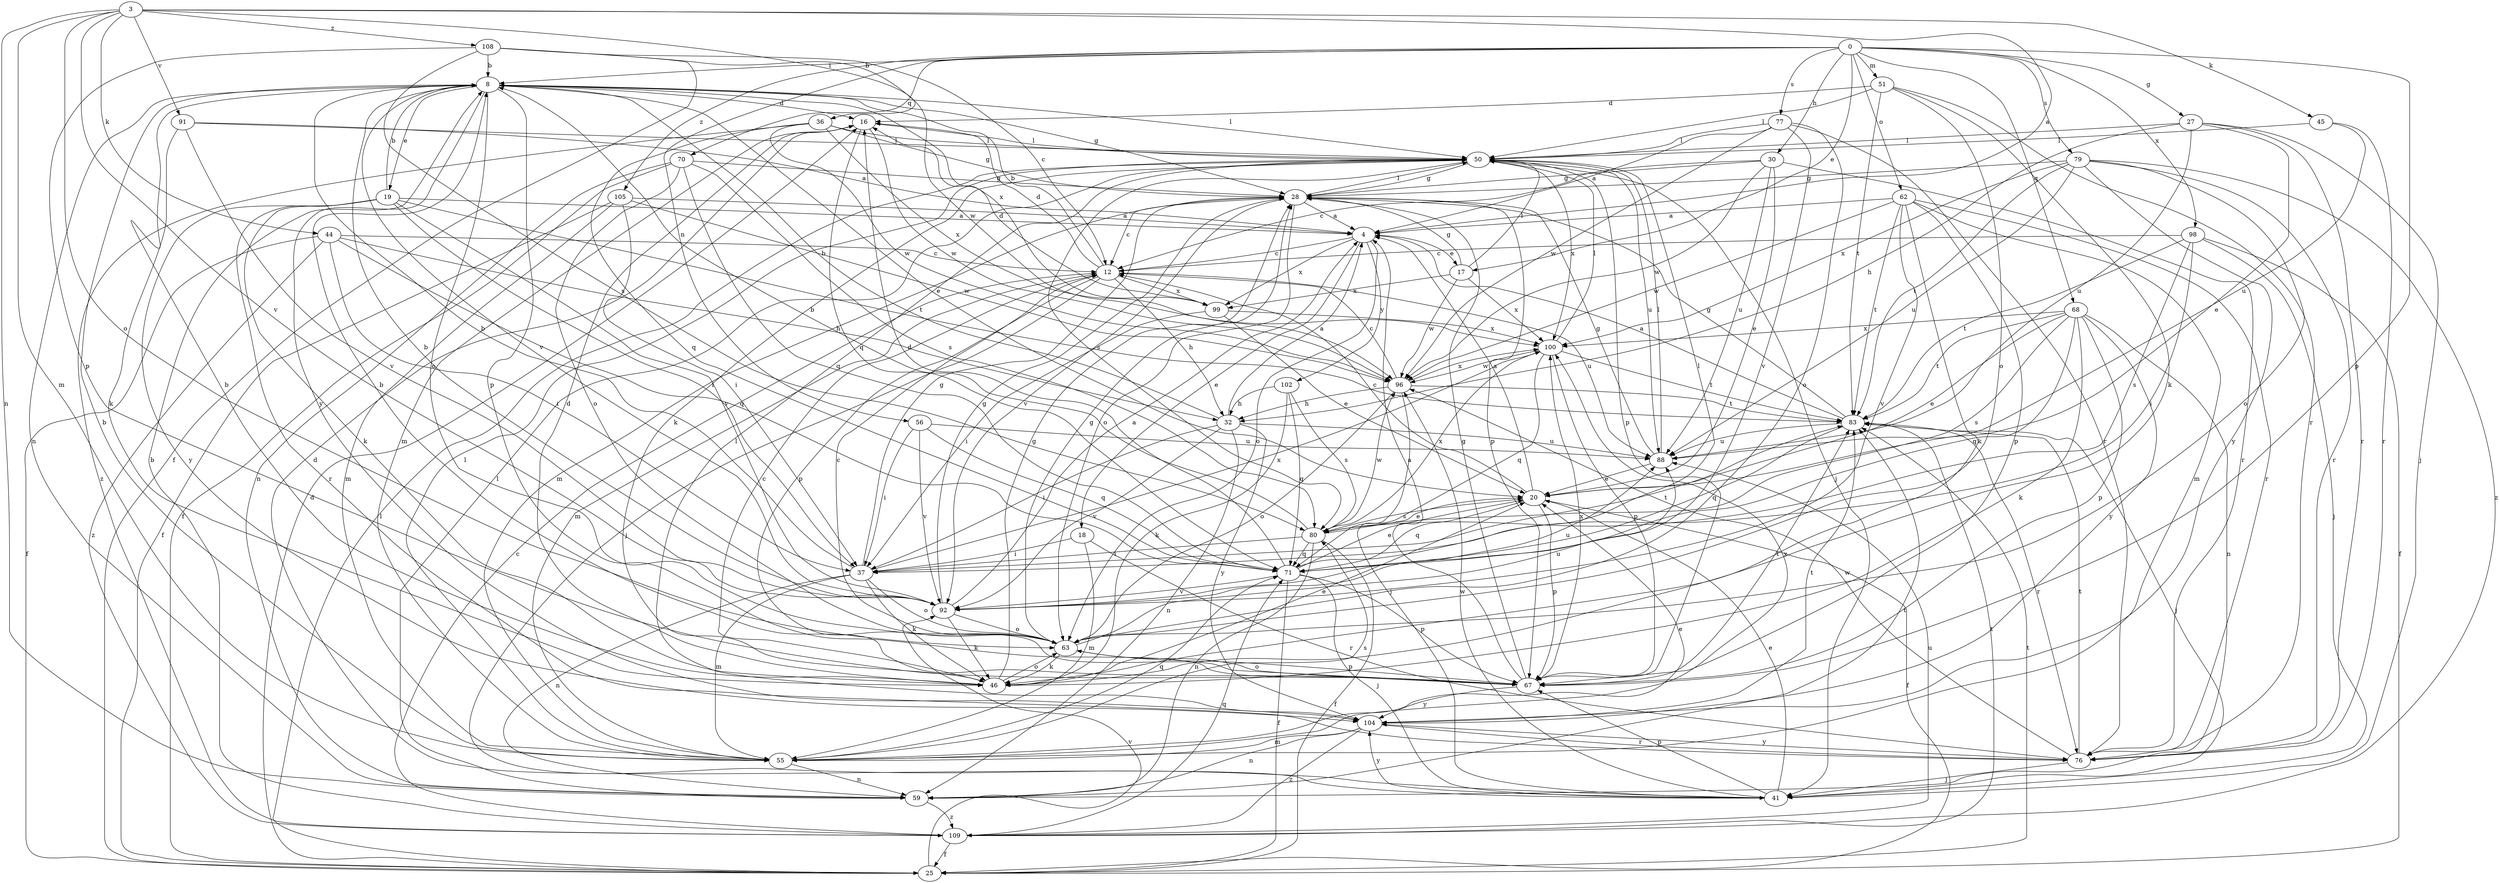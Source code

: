 strict digraph  {
0;
3;
4;
8;
12;
16;
17;
18;
19;
20;
25;
27;
28;
30;
32;
36;
37;
41;
44;
45;
46;
50;
51;
55;
56;
59;
62;
63;
67;
68;
70;
71;
76;
77;
79;
80;
83;
88;
91;
92;
96;
98;
99;
100;
102;
104;
105;
108;
109;
0 -> 8  [label=b];
0 -> 17  [label=e];
0 -> 27  [label=g];
0 -> 30  [label=h];
0 -> 51  [label=m];
0 -> 56  [label=n];
0 -> 62  [label=o];
0 -> 67  [label=p];
0 -> 68  [label=q];
0 -> 70  [label=q];
0 -> 77  [label=s];
0 -> 79  [label=s];
0 -> 98  [label=x];
0 -> 105  [label=z];
3 -> 4  [label=a];
3 -> 36  [label=i];
3 -> 44  [label=k];
3 -> 45  [label=k];
3 -> 55  [label=m];
3 -> 59  [label=n];
3 -> 63  [label=o];
3 -> 91  [label=v];
3 -> 92  [label=v];
3 -> 108  [label=z];
4 -> 12  [label=c];
4 -> 17  [label=e];
4 -> 18  [label=e];
4 -> 63  [label=o];
4 -> 99  [label=x];
4 -> 102  [label=y];
8 -> 16  [label=d];
8 -> 19  [label=e];
8 -> 20  [label=e];
8 -> 28  [label=g];
8 -> 50  [label=l];
8 -> 59  [label=n];
8 -> 63  [label=o];
8 -> 67  [label=p];
8 -> 92  [label=v];
8 -> 99  [label=x];
8 -> 104  [label=y];
12 -> 8  [label=b];
12 -> 16  [label=d];
12 -> 32  [label=h];
12 -> 41  [label=j];
12 -> 55  [label=m];
12 -> 67  [label=p];
12 -> 88  [label=u];
12 -> 99  [label=x];
16 -> 50  [label=l];
16 -> 55  [label=m];
16 -> 71  [label=q];
16 -> 96  [label=w];
17 -> 28  [label=g];
17 -> 50  [label=l];
17 -> 96  [label=w];
17 -> 99  [label=x];
17 -> 100  [label=x];
18 -> 37  [label=i];
18 -> 55  [label=m];
18 -> 76  [label=r];
19 -> 4  [label=a];
19 -> 8  [label=b];
19 -> 37  [label=i];
19 -> 46  [label=k];
19 -> 76  [label=r];
19 -> 83  [label=t];
19 -> 92  [label=v];
19 -> 104  [label=y];
20 -> 4  [label=a];
20 -> 12  [label=c];
20 -> 25  [label=f];
20 -> 67  [label=p];
20 -> 71  [label=q];
20 -> 80  [label=s];
25 -> 16  [label=d];
25 -> 50  [label=l];
25 -> 83  [label=t];
25 -> 92  [label=v];
27 -> 20  [label=e];
27 -> 32  [label=h];
27 -> 41  [label=j];
27 -> 50  [label=l];
27 -> 76  [label=r];
27 -> 88  [label=u];
28 -> 4  [label=a];
28 -> 12  [label=c];
28 -> 50  [label=l];
28 -> 55  [label=m];
28 -> 63  [label=o];
28 -> 67  [label=p];
28 -> 92  [label=v];
30 -> 12  [label=c];
30 -> 20  [label=e];
30 -> 28  [label=g];
30 -> 76  [label=r];
30 -> 88  [label=u];
30 -> 96  [label=w];
32 -> 4  [label=a];
32 -> 8  [label=b];
32 -> 37  [label=i];
32 -> 59  [label=n];
32 -> 88  [label=u];
32 -> 92  [label=v];
32 -> 104  [label=y];
36 -> 28  [label=g];
36 -> 50  [label=l];
36 -> 71  [label=q];
36 -> 96  [label=w];
36 -> 100  [label=x];
36 -> 109  [label=z];
37 -> 8  [label=b];
37 -> 28  [label=g];
37 -> 46  [label=k];
37 -> 55  [label=m];
37 -> 59  [label=n];
37 -> 63  [label=o];
37 -> 83  [label=t];
37 -> 100  [label=x];
41 -> 16  [label=d];
41 -> 20  [label=e];
41 -> 67  [label=p];
41 -> 96  [label=w];
41 -> 104  [label=y];
44 -> 12  [label=c];
44 -> 25  [label=f];
44 -> 32  [label=h];
44 -> 37  [label=i];
44 -> 71  [label=q];
44 -> 109  [label=z];
45 -> 50  [label=l];
45 -> 76  [label=r];
45 -> 88  [label=u];
46 -> 8  [label=b];
46 -> 12  [label=c];
46 -> 16  [label=d];
46 -> 20  [label=e];
46 -> 28  [label=g];
46 -> 63  [label=o];
50 -> 28  [label=g];
50 -> 41  [label=j];
50 -> 46  [label=k];
50 -> 67  [label=p];
50 -> 80  [label=s];
50 -> 88  [label=u];
50 -> 100  [label=x];
51 -> 16  [label=d];
51 -> 46  [label=k];
51 -> 50  [label=l];
51 -> 63  [label=o];
51 -> 76  [label=r];
51 -> 83  [label=t];
55 -> 8  [label=b];
55 -> 20  [label=e];
55 -> 50  [label=l];
55 -> 59  [label=n];
55 -> 71  [label=q];
55 -> 80  [label=s];
55 -> 100  [label=x];
56 -> 37  [label=i];
56 -> 71  [label=q];
56 -> 88  [label=u];
56 -> 92  [label=v];
59 -> 50  [label=l];
59 -> 83  [label=t];
59 -> 109  [label=z];
62 -> 4  [label=a];
62 -> 46  [label=k];
62 -> 55  [label=m];
62 -> 67  [label=p];
62 -> 76  [label=r];
62 -> 83  [label=t];
62 -> 92  [label=v];
62 -> 96  [label=w];
63 -> 12  [label=c];
63 -> 28  [label=g];
63 -> 46  [label=k];
63 -> 67  [label=p];
63 -> 88  [label=u];
67 -> 4  [label=a];
67 -> 8  [label=b];
67 -> 28  [label=g];
67 -> 63  [label=o];
67 -> 83  [label=t];
67 -> 100  [label=x];
67 -> 104  [label=y];
68 -> 20  [label=e];
68 -> 46  [label=k];
68 -> 59  [label=n];
68 -> 67  [label=p];
68 -> 71  [label=q];
68 -> 80  [label=s];
68 -> 83  [label=t];
68 -> 100  [label=x];
68 -> 104  [label=y];
70 -> 25  [label=f];
70 -> 28  [label=g];
70 -> 59  [label=n];
70 -> 63  [label=o];
70 -> 71  [label=q];
70 -> 80  [label=s];
71 -> 16  [label=d];
71 -> 20  [label=e];
71 -> 25  [label=f];
71 -> 41  [label=j];
71 -> 50  [label=l];
71 -> 67  [label=p];
71 -> 92  [label=v];
76 -> 41  [label=j];
76 -> 83  [label=t];
76 -> 96  [label=w];
76 -> 104  [label=y];
77 -> 4  [label=a];
77 -> 50  [label=l];
77 -> 63  [label=o];
77 -> 76  [label=r];
77 -> 92  [label=v];
77 -> 96  [label=w];
79 -> 28  [label=g];
79 -> 63  [label=o];
79 -> 76  [label=r];
79 -> 83  [label=t];
79 -> 88  [label=u];
79 -> 100  [label=x];
79 -> 104  [label=y];
79 -> 109  [label=z];
80 -> 8  [label=b];
80 -> 20  [label=e];
80 -> 25  [label=f];
80 -> 37  [label=i];
80 -> 59  [label=n];
80 -> 71  [label=q];
80 -> 96  [label=w];
80 -> 100  [label=x];
83 -> 4  [label=a];
83 -> 28  [label=g];
83 -> 41  [label=j];
83 -> 71  [label=q];
83 -> 76  [label=r];
83 -> 88  [label=u];
88 -> 20  [label=e];
88 -> 28  [label=g];
88 -> 50  [label=l];
91 -> 4  [label=a];
91 -> 46  [label=k];
91 -> 50  [label=l];
91 -> 92  [label=v];
92 -> 4  [label=a];
92 -> 8  [label=b];
92 -> 28  [label=g];
92 -> 46  [label=k];
92 -> 63  [label=o];
92 -> 88  [label=u];
96 -> 12  [label=c];
96 -> 32  [label=h];
96 -> 41  [label=j];
96 -> 63  [label=o];
96 -> 83  [label=t];
96 -> 100  [label=x];
98 -> 12  [label=c];
98 -> 25  [label=f];
98 -> 37  [label=i];
98 -> 41  [label=j];
98 -> 80  [label=s];
98 -> 83  [label=t];
99 -> 16  [label=d];
99 -> 20  [label=e];
99 -> 37  [label=i];
99 -> 100  [label=x];
100 -> 50  [label=l];
100 -> 67  [label=p];
100 -> 71  [label=q];
100 -> 83  [label=t];
100 -> 96  [label=w];
102 -> 32  [label=h];
102 -> 46  [label=k];
102 -> 71  [label=q];
102 -> 80  [label=s];
104 -> 50  [label=l];
104 -> 55  [label=m];
104 -> 59  [label=n];
104 -> 76  [label=r];
104 -> 83  [label=t];
104 -> 109  [label=z];
105 -> 4  [label=a];
105 -> 25  [label=f];
105 -> 37  [label=i];
105 -> 55  [label=m];
105 -> 96  [label=w];
108 -> 8  [label=b];
108 -> 12  [label=c];
108 -> 25  [label=f];
108 -> 67  [label=p];
108 -> 80  [label=s];
108 -> 96  [label=w];
109 -> 8  [label=b];
109 -> 12  [label=c];
109 -> 25  [label=f];
109 -> 71  [label=q];
109 -> 83  [label=t];
109 -> 88  [label=u];
}
